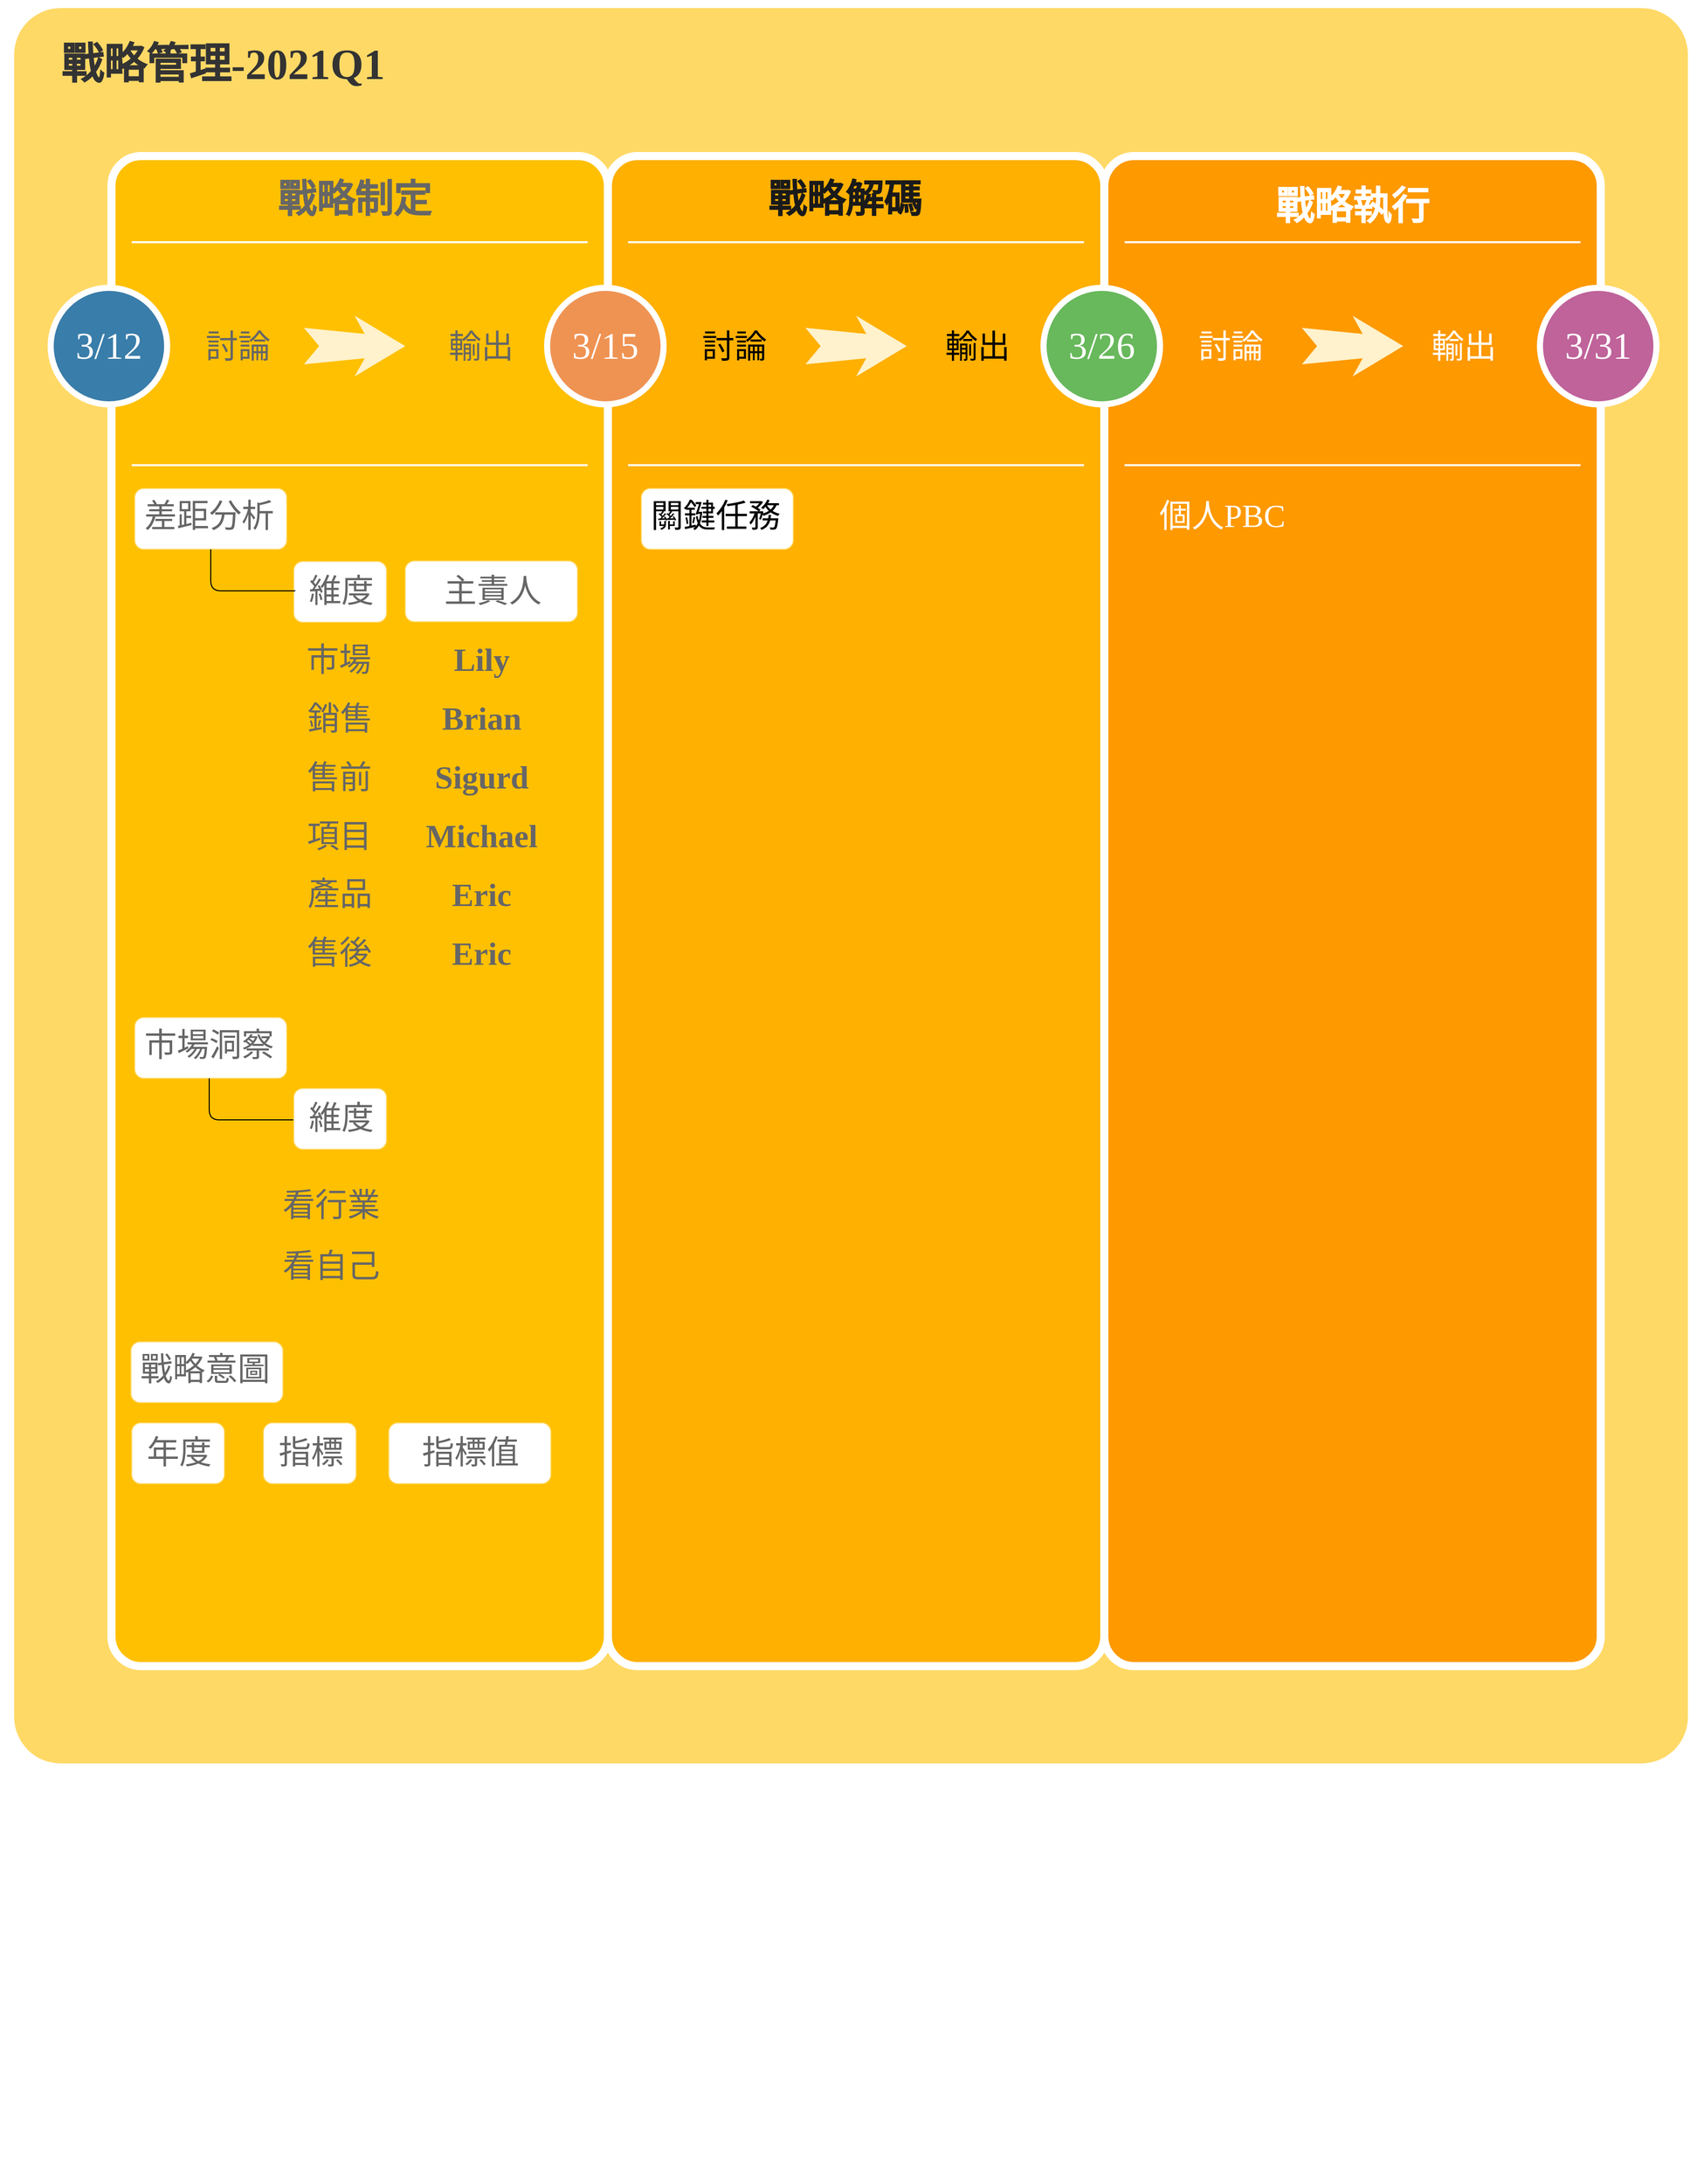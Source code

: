 <mxfile version="14.4.6" type="github">
  <diagram name="Page-1" id="12e1b939-464a-85fe-373e-61e167be1490">
    <mxGraphModel dx="3435" dy="1792" grid="1" gridSize="10" guides="1" tooltips="1" connect="1" arrows="1" fold="1" page="1" pageScale="1.5" pageWidth="1169" pageHeight="826" background="#ffffff" math="0" shadow="0">
      <root>
        <mxCell id="0" />
        <mxCell id="1" parent="0" />
        <mxCell id="60da8b9f42644d3a-2" value="" style="whiteSpace=wrap;html=1;rounded=1;shadow=0;strokeWidth=8;fontSize=20;align=center;strokeColor=#FFFFFF;arcSize=3;fillColor=#FFD966;" parent="1" vertex="1">
          <mxGeometry x="50" y="40" width="1660" height="1740" as="geometry" />
        </mxCell>
        <mxCell id="WR_IjdlO5KlaxCx397BE-1" value="戰略管理-2021Q1" style="text;html=1;strokeColor=none;fillColor=none;align=center;verticalAlign=middle;whiteSpace=wrap;rounded=0;shadow=0;fontSize=42;fontStyle=1;fontFamily=Noto Sans TC;fontSource=https%3A%2F%2Ffonts.googleapis.com%2Fcss%3Ffamily%3DNoto%2BSans%2BTC;fontColor=#333333;" vertex="1" parent="1">
          <mxGeometry x="40" y="70" width="440" height="60" as="geometry" />
        </mxCell>
        <mxCell id="WR_IjdlO5KlaxCx397BE-6" value="" style="group;fontFamily=Noto Sans TC;fontSource=https%3A%2F%2Ffonts.googleapis.com%2Fcss%3Ffamily%3DNoto%2BSans%2BTC;" vertex="1" connectable="0" parent="1">
          <mxGeometry x="1130" y="190" width="490" height="2000" as="geometry" />
        </mxCell>
        <mxCell id="60da8b9f42644d3a-31" value="" style="whiteSpace=wrap;html=1;rounded=1;shadow=0;strokeWidth=8;fontSize=20;align=center;fillColor=#FE9900;strokeColor=#FFFFFF;imageHeight=24;arcSize=6;" parent="WR_IjdlO5KlaxCx397BE-6" vertex="1">
          <mxGeometry width="490" height="1490" as="geometry" />
        </mxCell>
        <mxCell id="60da8b9f42644d3a-32" value="&lt;font style=&quot;font-size: 38px&quot;&gt;戰略執行&lt;/font&gt;" style="text;html=1;strokeColor=none;fillColor=none;align=center;verticalAlign=middle;whiteSpace=wrap;rounded=0;shadow=0;fontSize=27;fontColor=#FFFFFF;fontStyle=1" parent="WR_IjdlO5KlaxCx397BE-6" vertex="1">
          <mxGeometry x="105" y="20" width="280" height="60" as="geometry" />
        </mxCell>
        <mxCell id="60da8b9f42644d3a-34" value="" style="line;strokeWidth=2;html=1;rounded=0;shadow=0;fontSize=27;align=center;fillColor=none;strokeColor=#FFFFFF;" parent="WR_IjdlO5KlaxCx397BE-6" vertex="1">
          <mxGeometry x="20" y="80" width="450" height="10" as="geometry" />
        </mxCell>
        <mxCell id="60da8b9f42644d3a-35" value="" style="line;strokeWidth=2;html=1;rounded=0;shadow=0;fontSize=27;align=center;fillColor=none;strokeColor=#FFFFFF;" parent="WR_IjdlO5KlaxCx397BE-6" vertex="1">
          <mxGeometry x="20" y="300" width="450" height="10" as="geometry" />
        </mxCell>
        <mxCell id="60da8b9f42644d3a-37" value="" style="html=1;shadow=0;dashed=0;align=center;verticalAlign=middle;shape=mxgraph.arrows2.stylisedArrow;dy=0.6;dx=40;notch=15;feather=0.4;rounded=0;strokeWidth=1;fontSize=27;strokeColor=none;fillColor=#fff2cc;" parent="WR_IjdlO5KlaxCx397BE-6" vertex="1">
          <mxGeometry x="195" y="157.5" width="100" height="60" as="geometry" />
        </mxCell>
        <mxCell id="60da8b9f42644d3a-38" value="&lt;font face=&quot;Noto Sans TC&quot; data-font-src=&quot;https://fonts.googleapis.com/css?family=Noto+Sans+TC&quot; style=&quot;font-size: 37px&quot;&gt;3/31&lt;/font&gt;" style="ellipse;whiteSpace=wrap;html=1;rounded=0;shadow=0;strokeWidth=6;fontSize=14;align=center;fillColor=#BF639A;strokeColor=#FFFFFF;fontColor=#FFFFFF;" parent="WR_IjdlO5KlaxCx397BE-6" vertex="1">
          <mxGeometry x="430" y="130" width="115" height="115" as="geometry" />
        </mxCell>
        <mxCell id="WR_IjdlO5KlaxCx397BE-109" value="&lt;span&gt;&lt;font face=&quot;Noto Sans TC&quot; data-font-src=&quot;https://fonts.googleapis.com/css?family=Noto+Sans+TC&quot; style=&quot;font-size: 32px&quot;&gt;討論&lt;/font&gt;&lt;/span&gt;" style="text;html=1;strokeColor=none;fillColor=none;align=center;verticalAlign=middle;whiteSpace=wrap;rounded=0;shadow=0;fontSize=14;fontColor=#FFFFFF;" vertex="1" parent="WR_IjdlO5KlaxCx397BE-6">
          <mxGeometry x="70" y="162.5" width="110" height="50" as="geometry" />
        </mxCell>
        <mxCell id="WR_IjdlO5KlaxCx397BE-110" value="&lt;span&gt;&lt;font face=&quot;Noto Sans TC&quot; data-font-src=&quot;https://fonts.googleapis.com/css?family=Noto+Sans+TC&quot; style=&quot;font-size: 32px&quot;&gt;輸出&lt;/font&gt;&lt;/span&gt;" style="text;html=1;strokeColor=none;fillColor=none;align=center;verticalAlign=middle;whiteSpace=wrap;rounded=0;shadow=0;fontSize=14;fontColor=#FFFFFF;" vertex="1" parent="WR_IjdlO5KlaxCx397BE-6">
          <mxGeometry x="300" y="162.5" width="110" height="50" as="geometry" />
        </mxCell>
        <mxCell id="WR_IjdlO5KlaxCx397BE-117" value="&lt;span&gt;&lt;font face=&quot;Noto Sans TC&quot; data-font-src=&quot;https://fonts.googleapis.com/css?family=Noto+Sans+TC&quot; style=&quot;font-size: 32px&quot;&gt;個人PBC&lt;/font&gt;&lt;/span&gt;" style="text;html=1;strokeColor=none;fillColor=none;align=center;verticalAlign=middle;whiteSpace=wrap;rounded=0;shadow=0;fontSize=14;fontColor=#FFFFFF;" vertex="1" parent="WR_IjdlO5KlaxCx397BE-6">
          <mxGeometry x="30" y="330" width="173" height="50" as="geometry" />
        </mxCell>
        <mxCell id="WR_IjdlO5KlaxCx397BE-5" value="" style="group;fontFamily=Noto Sans TC;fontSource=https%3A%2F%2Ffonts.googleapis.com%2Fcss%3Ffamily%3DNoto%2BSans%2BTC;" vertex="1" connectable="0" parent="1">
          <mxGeometry x="640" y="190" width="490" height="2000" as="geometry" />
        </mxCell>
        <mxCell id="60da8b9f42644d3a-24" value="" style="whiteSpace=wrap;html=1;rounded=1;shadow=0;strokeWidth=8;fontSize=20;align=center;fillColor=#FFB001;strokeColor=#FFFFFF;arcSize=6;" parent="WR_IjdlO5KlaxCx397BE-5" vertex="1">
          <mxGeometry width="490" height="1490" as="geometry" />
        </mxCell>
        <mxCell id="60da8b9f42644d3a-25" value="&lt;font style=&quot;font-size: 38px&quot; face=&quot;Noto Sans TC&quot; data-font-src=&quot;https://fonts.googleapis.com/css?family=Noto+Sans+TC&quot; color=&quot;#1a1a1a&quot;&gt;戰略解碼&lt;/font&gt;" style="text;html=1;strokeColor=none;fillColor=none;align=center;verticalAlign=middle;whiteSpace=wrap;rounded=0;shadow=0;fontSize=27;fontStyle=1;fontColor=#FFD966;labelBorderColor=none;" parent="WR_IjdlO5KlaxCx397BE-5" vertex="1">
          <mxGeometry x="94" y="13" width="280" height="60" as="geometry" />
        </mxCell>
        <mxCell id="60da8b9f42644d3a-27" value="" style="line;strokeWidth=2;html=1;rounded=0;shadow=0;fontSize=27;align=center;fillColor=none;strokeColor=#FFFFFF;" parent="WR_IjdlO5KlaxCx397BE-5" vertex="1">
          <mxGeometry x="20" y="80" width="450" height="10" as="geometry" />
        </mxCell>
        <mxCell id="60da8b9f42644d3a-28" value="" style="line;strokeWidth=2;html=1;rounded=0;shadow=0;fontSize=27;align=center;fillColor=none;strokeColor=#FFFFFF;" parent="WR_IjdlO5KlaxCx397BE-5" vertex="1">
          <mxGeometry x="20" y="300" width="450" height="10" as="geometry" />
        </mxCell>
        <mxCell id="60da8b9f42644d3a-30" value="" style="html=1;shadow=0;dashed=0;align=center;verticalAlign=middle;shape=mxgraph.arrows2.stylisedArrow;dy=0.6;dx=40;notch=15;feather=0.4;rounded=0;strokeWidth=1;fontSize=27;strokeColor=none;fillColor=#fff2cc;" parent="WR_IjdlO5KlaxCx397BE-5" vertex="1">
          <mxGeometry x="195" y="157.5" width="100" height="60" as="geometry" />
        </mxCell>
        <mxCell id="60da8b9f42644d3a-36" value="&lt;font face=&quot;Noto Sans TC&quot; data-font-src=&quot;https://fonts.googleapis.com/css?family=Noto+Sans+TC&quot; style=&quot;font-size: 37px&quot;&gt;3/26&lt;/font&gt;" style="ellipse;whiteSpace=wrap;html=1;rounded=0;shadow=0;strokeWidth=6;fontSize=14;align=center;fillColor=#68B85C;strokeColor=#FFFFFF;fontColor=#FFFFFF;" parent="WR_IjdlO5KlaxCx397BE-5" vertex="1">
          <mxGeometry x="430" y="130" width="115" height="115" as="geometry" />
        </mxCell>
        <mxCell id="WR_IjdlO5KlaxCx397BE-107" value="&lt;span&gt;&lt;font face=&quot;Noto Sans TC&quot; data-font-src=&quot;https://fonts.googleapis.com/css?family=Noto+Sans+TC&quot; style=&quot;font-size: 32px&quot; color=&quot;#000000&quot;&gt;討論&lt;/font&gt;&lt;/span&gt;" style="text;html=1;strokeColor=none;fillColor=none;align=center;verticalAlign=middle;whiteSpace=wrap;rounded=0;shadow=0;fontSize=14;fontColor=#FFFFFF;" vertex="1" parent="WR_IjdlO5KlaxCx397BE-5">
          <mxGeometry x="70" y="162.5" width="110" height="50" as="geometry" />
        </mxCell>
        <mxCell id="WR_IjdlO5KlaxCx397BE-108" value="&lt;font face=&quot;Noto Sans TC&quot; color=&quot;#000000&quot;&gt;&lt;span style=&quot;font-size: 32px&quot;&gt;輸出&lt;/span&gt;&lt;/font&gt;" style="text;html=1;strokeColor=none;fillColor=none;align=center;verticalAlign=middle;whiteSpace=wrap;rounded=0;shadow=0;fontSize=14;fontColor=#FFFFFF;" vertex="1" parent="WR_IjdlO5KlaxCx397BE-5">
          <mxGeometry x="310" y="162.5" width="110" height="50" as="geometry" />
        </mxCell>
        <mxCell id="WR_IjdlO5KlaxCx397BE-111" value="" style="group" vertex="1" connectable="0" parent="WR_IjdlO5KlaxCx397BE-5">
          <mxGeometry x="20" y="328" width="173" height="60" as="geometry" />
        </mxCell>
        <mxCell id="WR_IjdlO5KlaxCx397BE-112" value="" style="rounded=1;whiteSpace=wrap;html=1;fontFamily=Noto Sans TC;fontSource=https%3A%2F%2Ffonts.googleapis.com%2Fcss%3Ffamily%3DNoto%2BSans%2BTC;fontSize=38;fontColor=#666666;align=center;fillColor=#FFFFFF;strokeColor=#FFD966;" vertex="1" parent="WR_IjdlO5KlaxCx397BE-111">
          <mxGeometry x="13" width="150" height="60" as="geometry" />
        </mxCell>
        <mxCell id="WR_IjdlO5KlaxCx397BE-113" value="&lt;span&gt;&lt;font face=&quot;Noto Sans TC&quot; data-font-src=&quot;https://fonts.googleapis.com/css?family=Noto+Sans+TC&quot; style=&quot;font-size: 32px&quot; color=&quot;#000000&quot;&gt;關鍵任務&lt;/font&gt;&lt;/span&gt;" style="text;html=1;strokeColor=none;fillColor=none;align=center;verticalAlign=middle;whiteSpace=wrap;rounded=0;shadow=0;fontSize=14;fontColor=#666666;" vertex="1" parent="WR_IjdlO5KlaxCx397BE-111">
          <mxGeometry y="2" width="173" height="50" as="geometry" />
        </mxCell>
        <mxCell id="WR_IjdlO5KlaxCx397BE-13" value="" style="group" vertex="1" connectable="0" parent="1">
          <mxGeometry x="160" y="80" width="490" height="2110" as="geometry" />
        </mxCell>
        <mxCell id="WR_IjdlO5KlaxCx397BE-4" value="" style="group" vertex="1" connectable="0" parent="WR_IjdlO5KlaxCx397BE-13">
          <mxGeometry y="110" width="480" height="2000" as="geometry" />
        </mxCell>
        <mxCell id="60da8b9f42644d3a-17" value="" style="whiteSpace=wrap;html=1;rounded=1;shadow=0;strokeWidth=8;fontSize=20;align=center;fillColor=#FFC001;strokeColor=#FFFFFF;arcSize=6;" parent="WR_IjdlO5KlaxCx397BE-4" vertex="1">
          <mxGeometry x="-10" width="490" height="1490" as="geometry" />
        </mxCell>
        <mxCell id="60da8b9f42644d3a-18" value="戰略制定" style="text;html=1;strokeColor=none;fillColor=none;align=center;verticalAlign=middle;whiteSpace=wrap;rounded=0;shadow=0;fontSize=38;fontStyle=1;fontFamily=Noto Sans TC;fontSource=https%3A%2F%2Ffonts.googleapis.com%2Fcss%3Ffamily%3DNoto%2BSans%2BTC;fontColor=#666666;" parent="WR_IjdlO5KlaxCx397BE-4" vertex="1">
          <mxGeometry x="90" y="13" width="280" height="60" as="geometry" />
        </mxCell>
        <mxCell id="60da8b9f42644d3a-20" value="" style="line;strokeWidth=2;html=1;rounded=0;shadow=0;fontSize=27;align=center;fillColor=none;strokeColor=#FFFFFF;" parent="WR_IjdlO5KlaxCx397BE-4" vertex="1">
          <mxGeometry x="10" y="80" width="450" height="10" as="geometry" />
        </mxCell>
        <mxCell id="60da8b9f42644d3a-21" value="" style="line;strokeWidth=2;html=1;rounded=0;shadow=0;fontSize=27;align=center;fillColor=none;strokeColor=#FFFFFF;" parent="WR_IjdlO5KlaxCx397BE-4" vertex="1">
          <mxGeometry x="10" y="300" width="450" height="10" as="geometry" />
        </mxCell>
        <mxCell id="60da8b9f42644d3a-22" value="&lt;font face=&quot;Noto Sans TC&quot; data-font-src=&quot;https://fonts.googleapis.com/css?family=Noto+Sans+TC&quot; style=&quot;font-size: 37px&quot;&gt;3/12&lt;/font&gt;" style="ellipse;whiteSpace=wrap;html=1;rounded=0;shadow=0;strokeWidth=6;fontSize=14;align=center;fillColor=#397DAA;strokeColor=#FFFFFF;fontColor=#FFFFFF;" parent="WR_IjdlO5KlaxCx397BE-4" vertex="1">
          <mxGeometry x="-70" y="130" width="115" height="115" as="geometry" />
        </mxCell>
        <mxCell id="60da8b9f42644d3a-23" value="" style="html=1;shadow=0;dashed=0;align=center;verticalAlign=middle;shape=mxgraph.arrows2.stylisedArrow;dy=0.6;dx=40;notch=15;feather=0.4;rounded=0;strokeWidth=1;fontSize=27;strokeColor=none;fillColor=#fff2cc;" parent="WR_IjdlO5KlaxCx397BE-4" vertex="1">
          <mxGeometry x="180" y="157.5" width="100" height="60" as="geometry" />
        </mxCell>
        <mxCell id="60da8b9f42644d3a-29" value="&lt;font style=&quot;font-size: 37px&quot; face=&quot;Noto Sans TC&quot; data-font-src=&quot;https://fonts.googleapis.com/css?family=Noto+Sans+TC&quot;&gt;3/15&lt;/font&gt;" style="ellipse;whiteSpace=wrap;html=1;rounded=0;shadow=0;strokeWidth=6;fontSize=14;align=center;fillColor=#EF9353;strokeColor=#FFFFFF;fontColor=#FFFFFF;" parent="WR_IjdlO5KlaxCx397BE-4" vertex="1">
          <mxGeometry x="420" y="130" width="115" height="115" as="geometry" />
        </mxCell>
        <mxCell id="WR_IjdlO5KlaxCx397BE-8" value="&lt;span&gt;&lt;font face=&quot;Noto Sans TC&quot; data-font-src=&quot;https://fonts.googleapis.com/css?family=Noto+Sans+TC&quot; style=&quot;font-size: 32px&quot; color=&quot;#666666&quot;&gt;討論&lt;/font&gt;&lt;/span&gt;" style="text;html=1;strokeColor=none;fillColor=none;align=center;verticalAlign=middle;whiteSpace=wrap;rounded=0;shadow=0;fontSize=14;fontColor=#FFFFFF;" vertex="1" parent="WR_IjdlO5KlaxCx397BE-4">
          <mxGeometry x="60" y="162.5" width="110" height="50" as="geometry" />
        </mxCell>
        <mxCell id="WR_IjdlO5KlaxCx397BE-11" value="&lt;span&gt;&lt;font face=&quot;Noto Sans TC&quot; data-font-src=&quot;https://fonts.googleapis.com/css?family=Noto+Sans+TC&quot; style=&quot;font-size: 32px&quot;&gt;產品&lt;/font&gt;&lt;/span&gt;" style="text;html=1;strokeColor=none;fillColor=none;align=center;verticalAlign=middle;whiteSpace=wrap;rounded=0;shadow=0;fontSize=14;fontColor=#666666;" vertex="1" parent="WR_IjdlO5KlaxCx397BE-4">
          <mxGeometry x="170" y="703" width="90.75" height="50" as="geometry" />
        </mxCell>
        <mxCell id="WR_IjdlO5KlaxCx397BE-14" value="&lt;font color=&quot;#666666&quot; face=&quot;Noto Sans TC&quot;&gt;&lt;span style=&quot;font-size: 32px&quot;&gt;輸出&lt;/span&gt;&lt;/font&gt;" style="text;html=1;strokeColor=none;fillColor=none;align=center;verticalAlign=middle;whiteSpace=wrap;rounded=0;shadow=0;fontSize=14;fontColor=#FFFFFF;" vertex="1" parent="WR_IjdlO5KlaxCx397BE-4">
          <mxGeometry x="300" y="162.5" width="110" height="50" as="geometry" />
        </mxCell>
        <mxCell id="WR_IjdlO5KlaxCx397BE-16" value="&lt;span&gt;&lt;font face=&quot;Noto Sans TC&quot; data-font-src=&quot;https://fonts.googleapis.com/css?family=Noto+Sans+TC&quot; style=&quot;font-size: 32px&quot;&gt;銷售&lt;/font&gt;&lt;/span&gt;" style="text;html=1;strokeColor=none;fillColor=none;align=center;verticalAlign=middle;whiteSpace=wrap;rounded=0;shadow=0;fontSize=14;fontColor=#666666;" vertex="1" parent="WR_IjdlO5KlaxCx397BE-4">
          <mxGeometry x="170" y="530" width="90.75" height="50" as="geometry" />
        </mxCell>
        <mxCell id="WR_IjdlO5KlaxCx397BE-17" value="&lt;span&gt;&lt;font face=&quot;Noto Sans TC&quot; data-font-src=&quot;https://fonts.googleapis.com/css?family=Noto+Sans+TC&quot; style=&quot;font-size: 32px&quot;&gt;售前&lt;/font&gt;&lt;/span&gt;" style="text;html=1;strokeColor=none;fillColor=none;align=center;verticalAlign=middle;whiteSpace=wrap;rounded=0;shadow=0;fontSize=14;fontColor=#666666;" vertex="1" parent="WR_IjdlO5KlaxCx397BE-4">
          <mxGeometry x="170" y="587" width="90" height="52" as="geometry" />
        </mxCell>
        <mxCell id="WR_IjdlO5KlaxCx397BE-18" value="&lt;span&gt;&lt;font face=&quot;Noto Sans TC&quot; data-font-src=&quot;https://fonts.googleapis.com/css?family=Noto+Sans+TC&quot; style=&quot;font-size: 32px&quot;&gt;項目&lt;/font&gt;&lt;/span&gt;" style="text;html=1;strokeColor=none;fillColor=none;align=center;verticalAlign=middle;whiteSpace=wrap;rounded=0;shadow=0;fontSize=14;fontColor=#666666;" vertex="1" parent="WR_IjdlO5KlaxCx397BE-4">
          <mxGeometry x="170" y="645" width="90" height="52" as="geometry" />
        </mxCell>
        <mxCell id="WR_IjdlO5KlaxCx397BE-19" value="&lt;span&gt;&lt;font face=&quot;Noto Sans TC&quot; data-font-src=&quot;https://fonts.googleapis.com/css?family=Noto+Sans+TC&quot; style=&quot;font-size: 32px&quot;&gt;售後&lt;/font&gt;&lt;/span&gt;" style="text;html=1;strokeColor=none;fillColor=none;align=center;verticalAlign=middle;whiteSpace=wrap;rounded=0;shadow=0;fontSize=14;fontColor=#666666;" vertex="1" parent="WR_IjdlO5KlaxCx397BE-4">
          <mxGeometry x="170" y="760" width="90" height="52" as="geometry" />
        </mxCell>
        <mxCell id="WR_IjdlO5KlaxCx397BE-25" value="" style="group" vertex="1" connectable="0" parent="WR_IjdlO5KlaxCx397BE-4">
          <mxGeometry x="170" y="400" width="91.5" height="60" as="geometry" />
        </mxCell>
        <mxCell id="WR_IjdlO5KlaxCx397BE-20" value="" style="rounded=1;whiteSpace=wrap;html=1;fontFamily=Noto Sans TC;fontSource=https%3A%2F%2Ffonts.googleapis.com%2Fcss%3Ffamily%3DNoto%2BSans%2BTC;fontSize=38;fontColor=#666666;align=center;fillColor=#FFFFFF;strokeColor=#FFD966;" vertex="1" parent="WR_IjdlO5KlaxCx397BE-25">
          <mxGeometry width="91.5" height="60" as="geometry" />
        </mxCell>
        <mxCell id="WR_IjdlO5KlaxCx397BE-15" value="&lt;span&gt;&lt;font face=&quot;Noto Sans TC&quot; data-font-src=&quot;https://fonts.googleapis.com/css?family=Noto+Sans+TC&quot; style=&quot;font-size: 32px&quot;&gt;維度&lt;/font&gt;&lt;/span&gt;" style="text;html=1;strokeColor=none;fillColor=none;align=center;verticalAlign=middle;whiteSpace=wrap;rounded=0;shadow=0;fontSize=14;fontColor=#666666;" vertex="1" parent="WR_IjdlO5KlaxCx397BE-25">
          <mxGeometry x="1.5" y="4" width="90" height="50" as="geometry" />
        </mxCell>
        <mxCell id="WR_IjdlO5KlaxCx397BE-26" value="" style="group" vertex="1" connectable="0" parent="WR_IjdlO5KlaxCx397BE-4">
          <mxGeometry x="280" y="399.5" width="170" height="60" as="geometry" />
        </mxCell>
        <mxCell id="WR_IjdlO5KlaxCx397BE-27" value="" style="rounded=1;whiteSpace=wrap;html=1;fontFamily=Noto Sans TC;fontSource=https%3A%2F%2Ffonts.googleapis.com%2Fcss%3Ffamily%3DNoto%2BSans%2BTC;fontSize=38;fontColor=#666666;align=center;fillColor=#FFFFFF;strokeColor=#FFD966;" vertex="1" parent="WR_IjdlO5KlaxCx397BE-26">
          <mxGeometry width="170" height="60" as="geometry" />
        </mxCell>
        <mxCell id="WR_IjdlO5KlaxCx397BE-28" value="&lt;span&gt;&lt;font face=&quot;Noto Sans TC&quot; data-font-src=&quot;https://fonts.googleapis.com/css?family=Noto+Sans+TC&quot; style=&quot;font-size: 32px&quot;&gt;主責人&lt;/font&gt;&lt;/span&gt;" style="text;html=1;strokeColor=none;fillColor=none;align=center;verticalAlign=middle;whiteSpace=wrap;rounded=0;shadow=0;fontSize=14;fontColor=#666666;" vertex="1" parent="WR_IjdlO5KlaxCx397BE-26">
          <mxGeometry x="1.5" y="4" width="168.5" height="50" as="geometry" />
        </mxCell>
        <mxCell id="WR_IjdlO5KlaxCx397BE-29" value="" style="group" vertex="1" connectable="0" parent="WR_IjdlO5KlaxCx397BE-4">
          <mxGeometry y="328" width="173" height="60" as="geometry" />
        </mxCell>
        <mxCell id="WR_IjdlO5KlaxCx397BE-12" value="" style="rounded=1;whiteSpace=wrap;html=1;fontFamily=Noto Sans TC;fontSource=https%3A%2F%2Ffonts.googleapis.com%2Fcss%3Ffamily%3DNoto%2BSans%2BTC;fontSize=38;fontColor=#666666;align=center;fillColor=#FFFFFF;strokeColor=#FFD966;" vertex="1" parent="WR_IjdlO5KlaxCx397BE-29">
          <mxGeometry x="13" width="150" height="60" as="geometry" />
        </mxCell>
        <mxCell id="60da8b9f42644d3a-19" value="&lt;span&gt;&lt;font face=&quot;Noto Sans TC&quot; data-font-src=&quot;https://fonts.googleapis.com/css?family=Noto+Sans+TC&quot; style=&quot;font-size: 32px&quot;&gt;差距分析&lt;/font&gt;&lt;/span&gt;" style="text;html=1;strokeColor=none;fillColor=none;align=center;verticalAlign=middle;whiteSpace=wrap;rounded=0;shadow=0;fontSize=14;fontColor=#666666;" parent="WR_IjdlO5KlaxCx397BE-29" vertex="1">
          <mxGeometry y="2" width="173" height="50" as="geometry" />
        </mxCell>
        <mxCell id="WR_IjdlO5KlaxCx397BE-38" value="" style="endArrow=none;html=1;fontFamily=Noto Sans TC;fontSource=https%3A%2F%2Ffonts.googleapis.com%2Fcss%3Ffamily%3DNoto%2BSans%2BTC;fontSize=38;fontColor=#666666;entryX=0.5;entryY=1;entryDx=0;entryDy=0;exitX=0;exitY=0.5;exitDx=0;exitDy=0;" edge="1" parent="WR_IjdlO5KlaxCx397BE-4" source="WR_IjdlO5KlaxCx397BE-15" target="WR_IjdlO5KlaxCx397BE-12">
          <mxGeometry width="50" height="50" relative="1" as="geometry">
            <mxPoint x="760" y="520" as="sourcePoint" />
            <mxPoint x="810" y="470" as="targetPoint" />
            <Array as="points">
              <mxPoint x="88" y="429" />
            </Array>
          </mxGeometry>
        </mxCell>
        <mxCell id="WR_IjdlO5KlaxCx397BE-30" value="" style="group" vertex="1" connectable="0" parent="WR_IjdlO5KlaxCx397BE-4">
          <mxGeometry y="850" width="173" height="60" as="geometry" />
        </mxCell>
        <mxCell id="WR_IjdlO5KlaxCx397BE-31" value="" style="rounded=1;whiteSpace=wrap;html=1;fontFamily=Noto Sans TC;fontSource=https%3A%2F%2Ffonts.googleapis.com%2Fcss%3Ffamily%3DNoto%2BSans%2BTC;fontSize=38;fontColor=#666666;align=center;fillColor=#FFFFFF;strokeColor=#FFD966;" vertex="1" parent="WR_IjdlO5KlaxCx397BE-30">
          <mxGeometry x="13" width="150" height="60" as="geometry" />
        </mxCell>
        <mxCell id="WR_IjdlO5KlaxCx397BE-32" value="&lt;span&gt;&lt;font face=&quot;Noto Sans TC&quot; data-font-src=&quot;https://fonts.googleapis.com/css?family=Noto+Sans+TC&quot; style=&quot;font-size: 32px&quot;&gt;市場洞察&lt;/font&gt;&lt;/span&gt;" style="text;html=1;strokeColor=none;fillColor=none;align=center;verticalAlign=middle;whiteSpace=wrap;rounded=0;shadow=0;fontSize=14;fontColor=#666666;" vertex="1" parent="WR_IjdlO5KlaxCx397BE-30">
          <mxGeometry y="2" width="173" height="50" as="geometry" />
        </mxCell>
        <mxCell id="WR_IjdlO5KlaxCx397BE-39" value="&lt;font face=&quot;Noto Sans TC&quot;&gt;&lt;span style=&quot;font-size: 32px&quot;&gt;&lt;b&gt;Brian&lt;/b&gt;&lt;/span&gt;&lt;/font&gt;" style="text;html=1;strokeColor=none;fillColor=none;align=center;verticalAlign=middle;whiteSpace=wrap;rounded=0;shadow=0;fontSize=14;fontColor=#666666;" vertex="1" parent="WR_IjdlO5KlaxCx397BE-4">
          <mxGeometry x="309.63" y="530" width="90.75" height="50" as="geometry" />
        </mxCell>
        <mxCell id="WR_IjdlO5KlaxCx397BE-40" value="&lt;font face=&quot;Noto Sans TC&quot;&gt;&lt;span style=&quot;font-size: 32px&quot;&gt;&lt;b&gt;Sigurd&lt;/b&gt;&lt;/span&gt;&lt;/font&gt;" style="text;html=1;strokeColor=none;fillColor=none;align=center;verticalAlign=middle;whiteSpace=wrap;rounded=0;shadow=0;fontSize=14;fontColor=#666666;" vertex="1" parent="WR_IjdlO5KlaxCx397BE-4">
          <mxGeometry x="309.63" y="588" width="90.75" height="50" as="geometry" />
        </mxCell>
        <mxCell id="WR_IjdlO5KlaxCx397BE-41" value="&lt;font face=&quot;Noto Sans TC&quot;&gt;&lt;span style=&quot;font-size: 32px&quot;&gt;&lt;b&gt;Michael&lt;/b&gt;&lt;/span&gt;&lt;/font&gt;" style="text;html=1;strokeColor=none;fillColor=none;align=center;verticalAlign=middle;whiteSpace=wrap;rounded=0;shadow=0;fontSize=14;fontColor=#666666;" vertex="1" parent="WR_IjdlO5KlaxCx397BE-4">
          <mxGeometry x="309.63" y="646" width="90.75" height="50" as="geometry" />
        </mxCell>
        <mxCell id="WR_IjdlO5KlaxCx397BE-42" value="&lt;font face=&quot;Noto Sans TC&quot;&gt;&lt;span style=&quot;font-size: 32px&quot;&gt;&lt;b&gt;Eric&lt;/b&gt;&lt;/span&gt;&lt;/font&gt;" style="text;html=1;strokeColor=none;fillColor=none;align=center;verticalAlign=middle;whiteSpace=wrap;rounded=0;shadow=0;fontSize=14;fontColor=#666666;" vertex="1" parent="WR_IjdlO5KlaxCx397BE-4">
          <mxGeometry x="309.63" y="704" width="90.75" height="50" as="geometry" />
        </mxCell>
        <mxCell id="WR_IjdlO5KlaxCx397BE-43" value="&lt;font face=&quot;Noto Sans TC&quot;&gt;&lt;span style=&quot;font-size: 32px&quot;&gt;&lt;b&gt;Eric&lt;/b&gt;&lt;/span&gt;&lt;/font&gt;" style="text;html=1;strokeColor=none;fillColor=none;align=center;verticalAlign=middle;whiteSpace=wrap;rounded=0;shadow=0;fontSize=14;fontColor=#666666;" vertex="1" parent="WR_IjdlO5KlaxCx397BE-4">
          <mxGeometry x="309.63" y="762" width="90.75" height="50" as="geometry" />
        </mxCell>
        <mxCell id="WR_IjdlO5KlaxCx397BE-44" value="" style="endArrow=none;html=1;fontFamily=Noto Sans TC;fontSource=https%3A%2F%2Ffonts.googleapis.com%2Fcss%3Ffamily%3DNoto%2BSans%2BTC;fontSize=38;fontColor=#666666;entryX=0.5;entryY=1;entryDx=0;entryDy=0;exitX=0;exitY=0.5;exitDx=0;exitDy=0;" edge="1" parent="WR_IjdlO5KlaxCx397BE-4">
          <mxGeometry width="50" height="50" relative="1" as="geometry">
            <mxPoint x="170" y="951" as="sourcePoint" />
            <mxPoint x="86.5" y="910" as="targetPoint" />
            <Array as="points">
              <mxPoint x="86.5" y="951" />
            </Array>
          </mxGeometry>
        </mxCell>
        <mxCell id="WR_IjdlO5KlaxCx397BE-45" value="" style="group" vertex="1" connectable="0" parent="WR_IjdlO5KlaxCx397BE-4">
          <mxGeometry x="170" y="920" width="91.5" height="60" as="geometry" />
        </mxCell>
        <mxCell id="WR_IjdlO5KlaxCx397BE-46" value="" style="rounded=1;whiteSpace=wrap;html=1;fontFamily=Noto Sans TC;fontSource=https%3A%2F%2Ffonts.googleapis.com%2Fcss%3Ffamily%3DNoto%2BSans%2BTC;fontSize=38;fontColor=#666666;align=center;fillColor=#FFFFFF;strokeColor=#FFD966;" vertex="1" parent="WR_IjdlO5KlaxCx397BE-45">
          <mxGeometry width="91.5" height="60" as="geometry" />
        </mxCell>
        <mxCell id="WR_IjdlO5KlaxCx397BE-47" value="&lt;span&gt;&lt;font face=&quot;Noto Sans TC&quot; data-font-src=&quot;https://fonts.googleapis.com/css?family=Noto+Sans+TC&quot; style=&quot;font-size: 32px&quot;&gt;維度&lt;/font&gt;&lt;/span&gt;" style="text;html=1;strokeColor=none;fillColor=none;align=center;verticalAlign=middle;whiteSpace=wrap;rounded=0;shadow=0;fontSize=14;fontColor=#666666;" vertex="1" parent="WR_IjdlO5KlaxCx397BE-45">
          <mxGeometry x="1.5" y="4" width="90" height="50" as="geometry" />
        </mxCell>
        <mxCell id="WR_IjdlO5KlaxCx397BE-92" value="&lt;span&gt;&lt;font face=&quot;Noto Sans TC&quot; data-font-src=&quot;https://fonts.googleapis.com/css?family=Noto+Sans+TC&quot; style=&quot;font-size: 32px&quot;&gt;市場&lt;/font&gt;&lt;/span&gt;" style="text;html=1;strokeColor=none;fillColor=none;align=center;verticalAlign=middle;whiteSpace=wrap;rounded=0;shadow=0;fontSize=14;fontColor=#666666;" vertex="1" parent="WR_IjdlO5KlaxCx397BE-4">
          <mxGeometry x="169.25" y="472" width="90.75" height="50" as="geometry" />
        </mxCell>
        <mxCell id="WR_IjdlO5KlaxCx397BE-93" value="&lt;font face=&quot;Noto Sans TC&quot;&gt;&lt;span style=&quot;font-size: 32px&quot;&gt;&lt;b&gt;Lily&lt;/b&gt;&lt;/span&gt;&lt;/font&gt;" style="text;html=1;strokeColor=none;fillColor=none;align=center;verticalAlign=middle;whiteSpace=wrap;rounded=0;shadow=0;fontSize=14;fontColor=#666666;" vertex="1" parent="WR_IjdlO5KlaxCx397BE-4">
          <mxGeometry x="309.63" y="472" width="90.75" height="50" as="geometry" />
        </mxCell>
        <mxCell id="WR_IjdlO5KlaxCx397BE-94" value="&lt;span&gt;&lt;font face=&quot;Noto Sans TC&quot; data-font-src=&quot;https://fonts.googleapis.com/css?family=Noto+Sans+TC&quot; style=&quot;font-size: 32px&quot;&gt;看行業&lt;/font&gt;&lt;/span&gt;" style="text;html=1;strokeColor=none;fillColor=none;align=center;verticalAlign=middle;whiteSpace=wrap;rounded=0;shadow=0;fontSize=14;fontColor=#666666;" vertex="1" parent="WR_IjdlO5KlaxCx397BE-4">
          <mxGeometry x="150" y="1010" width="113.75" height="50" as="geometry" />
        </mxCell>
        <mxCell id="WR_IjdlO5KlaxCx397BE-96" value="&lt;span&gt;&lt;font face=&quot;Noto Sans TC&quot; data-font-src=&quot;https://fonts.googleapis.com/css?family=Noto+Sans+TC&quot; style=&quot;font-size: 32px&quot;&gt;看自己&lt;/font&gt;&lt;/span&gt;" style="text;html=1;strokeColor=none;fillColor=none;align=center;verticalAlign=middle;whiteSpace=wrap;rounded=0;shadow=0;fontSize=14;fontColor=#666666;" vertex="1" parent="WR_IjdlO5KlaxCx397BE-4">
          <mxGeometry x="150" y="1070" width="113.75" height="50" as="geometry" />
        </mxCell>
        <mxCell id="WR_IjdlO5KlaxCx397BE-33" value="" style="group" vertex="1" connectable="0" parent="WR_IjdlO5KlaxCx397BE-4">
          <mxGeometry x="-3.75" y="1170" width="173" height="60" as="geometry" />
        </mxCell>
        <mxCell id="WR_IjdlO5KlaxCx397BE-34" value="" style="rounded=1;whiteSpace=wrap;html=1;fontFamily=Noto Sans TC;fontSource=https%3A%2F%2Ffonts.googleapis.com%2Fcss%3Ffamily%3DNoto%2BSans%2BTC;fontSize=38;fontColor=#666666;align=center;fillColor=#FFFFFF;strokeColor=#FFD966;" vertex="1" parent="WR_IjdlO5KlaxCx397BE-33">
          <mxGeometry x="13" width="150" height="60" as="geometry" />
        </mxCell>
        <mxCell id="WR_IjdlO5KlaxCx397BE-35" value="&lt;span&gt;&lt;font face=&quot;Noto Sans TC&quot; data-font-src=&quot;https://fonts.googleapis.com/css?family=Noto+Sans+TC&quot; style=&quot;font-size: 32px&quot;&gt;戰略意圖&lt;/font&gt;&lt;/span&gt;" style="text;html=1;strokeColor=none;fillColor=none;align=center;verticalAlign=middle;whiteSpace=wrap;rounded=0;shadow=0;fontSize=14;fontColor=#666666;" vertex="1" parent="WR_IjdlO5KlaxCx397BE-33">
          <mxGeometry y="2" width="173" height="50" as="geometry" />
        </mxCell>
        <mxCell id="WR_IjdlO5KlaxCx397BE-98" value="" style="group" vertex="1" connectable="0" parent="WR_IjdlO5KlaxCx397BE-4">
          <mxGeometry x="10" y="1250" width="91.5" height="60" as="geometry" />
        </mxCell>
        <mxCell id="WR_IjdlO5KlaxCx397BE-99" value="" style="rounded=1;whiteSpace=wrap;html=1;fontFamily=Noto Sans TC;fontSource=https%3A%2F%2Ffonts.googleapis.com%2Fcss%3Ffamily%3DNoto%2BSans%2BTC;fontSize=38;fontColor=#666666;align=center;fillColor=#FFFFFF;strokeColor=#FFD966;" vertex="1" parent="WR_IjdlO5KlaxCx397BE-98">
          <mxGeometry width="91.5" height="60" as="geometry" />
        </mxCell>
        <mxCell id="WR_IjdlO5KlaxCx397BE-100" value="&lt;span&gt;&lt;font face=&quot;Noto Sans TC&quot; data-font-src=&quot;https://fonts.googleapis.com/css?family=Noto+Sans+TC&quot; style=&quot;font-size: 32px&quot;&gt;年度&lt;/font&gt;&lt;/span&gt;" style="text;html=1;strokeColor=none;fillColor=none;align=center;verticalAlign=middle;whiteSpace=wrap;rounded=0;shadow=0;fontSize=14;fontColor=#666666;" vertex="1" parent="WR_IjdlO5KlaxCx397BE-98">
          <mxGeometry x="1.5" y="4" width="90" height="50" as="geometry" />
        </mxCell>
        <mxCell id="WR_IjdlO5KlaxCx397BE-104" value="" style="group" vertex="1" connectable="0" parent="WR_IjdlO5KlaxCx397BE-4">
          <mxGeometry x="263.75" y="1250" width="160" height="60" as="geometry" />
        </mxCell>
        <mxCell id="WR_IjdlO5KlaxCx397BE-105" value="" style="rounded=1;whiteSpace=wrap;html=1;fontFamily=Noto Sans TC;fontSource=https%3A%2F%2Ffonts.googleapis.com%2Fcss%3Ffamily%3DNoto%2BSans%2BTC;fontSize=38;fontColor=#666666;align=center;fillColor=#FFFFFF;strokeColor=#FFD966;" vertex="1" parent="WR_IjdlO5KlaxCx397BE-104">
          <mxGeometry width="160" height="60" as="geometry" />
        </mxCell>
        <mxCell id="WR_IjdlO5KlaxCx397BE-106" value="&lt;span&gt;&lt;font face=&quot;Noto Sans TC&quot; data-font-src=&quot;https://fonts.googleapis.com/css?family=Noto+Sans+TC&quot; style=&quot;font-size: 32px&quot;&gt;指標值&lt;/font&gt;&lt;/span&gt;" style="text;html=1;strokeColor=none;fillColor=none;align=center;verticalAlign=middle;whiteSpace=wrap;rounded=0;shadow=0;fontSize=14;fontColor=#666666;" vertex="1" parent="WR_IjdlO5KlaxCx397BE-104">
          <mxGeometry x="2.623" y="4" width="157.377" height="50" as="geometry" />
        </mxCell>
        <mxCell id="WR_IjdlO5KlaxCx397BE-101" value="" style="group" vertex="1" connectable="0" parent="WR_IjdlO5KlaxCx397BE-4">
          <mxGeometry x="140" y="1250" width="91.5" height="60" as="geometry" />
        </mxCell>
        <mxCell id="WR_IjdlO5KlaxCx397BE-102" value="" style="rounded=1;whiteSpace=wrap;html=1;fontFamily=Noto Sans TC;fontSource=https%3A%2F%2Ffonts.googleapis.com%2Fcss%3Ffamily%3DNoto%2BSans%2BTC;fontSize=38;fontColor=#666666;align=center;fillColor=#FFFFFF;strokeColor=#FFD966;" vertex="1" parent="WR_IjdlO5KlaxCx397BE-101">
          <mxGeometry width="91.5" height="60" as="geometry" />
        </mxCell>
        <mxCell id="WR_IjdlO5KlaxCx397BE-103" value="&lt;span&gt;&lt;font face=&quot;Noto Sans TC&quot; data-font-src=&quot;https://fonts.googleapis.com/css?family=Noto+Sans+TC&quot; style=&quot;font-size: 32px&quot;&gt;指標&lt;/font&gt;&lt;/span&gt;" style="text;html=1;strokeColor=none;fillColor=none;align=center;verticalAlign=middle;whiteSpace=wrap;rounded=0;shadow=0;fontSize=14;fontColor=#666666;" vertex="1" parent="WR_IjdlO5KlaxCx397BE-101">
          <mxGeometry x="1.5" y="4" width="90" height="50" as="geometry" />
        </mxCell>
      </root>
    </mxGraphModel>
  </diagram>
</mxfile>
